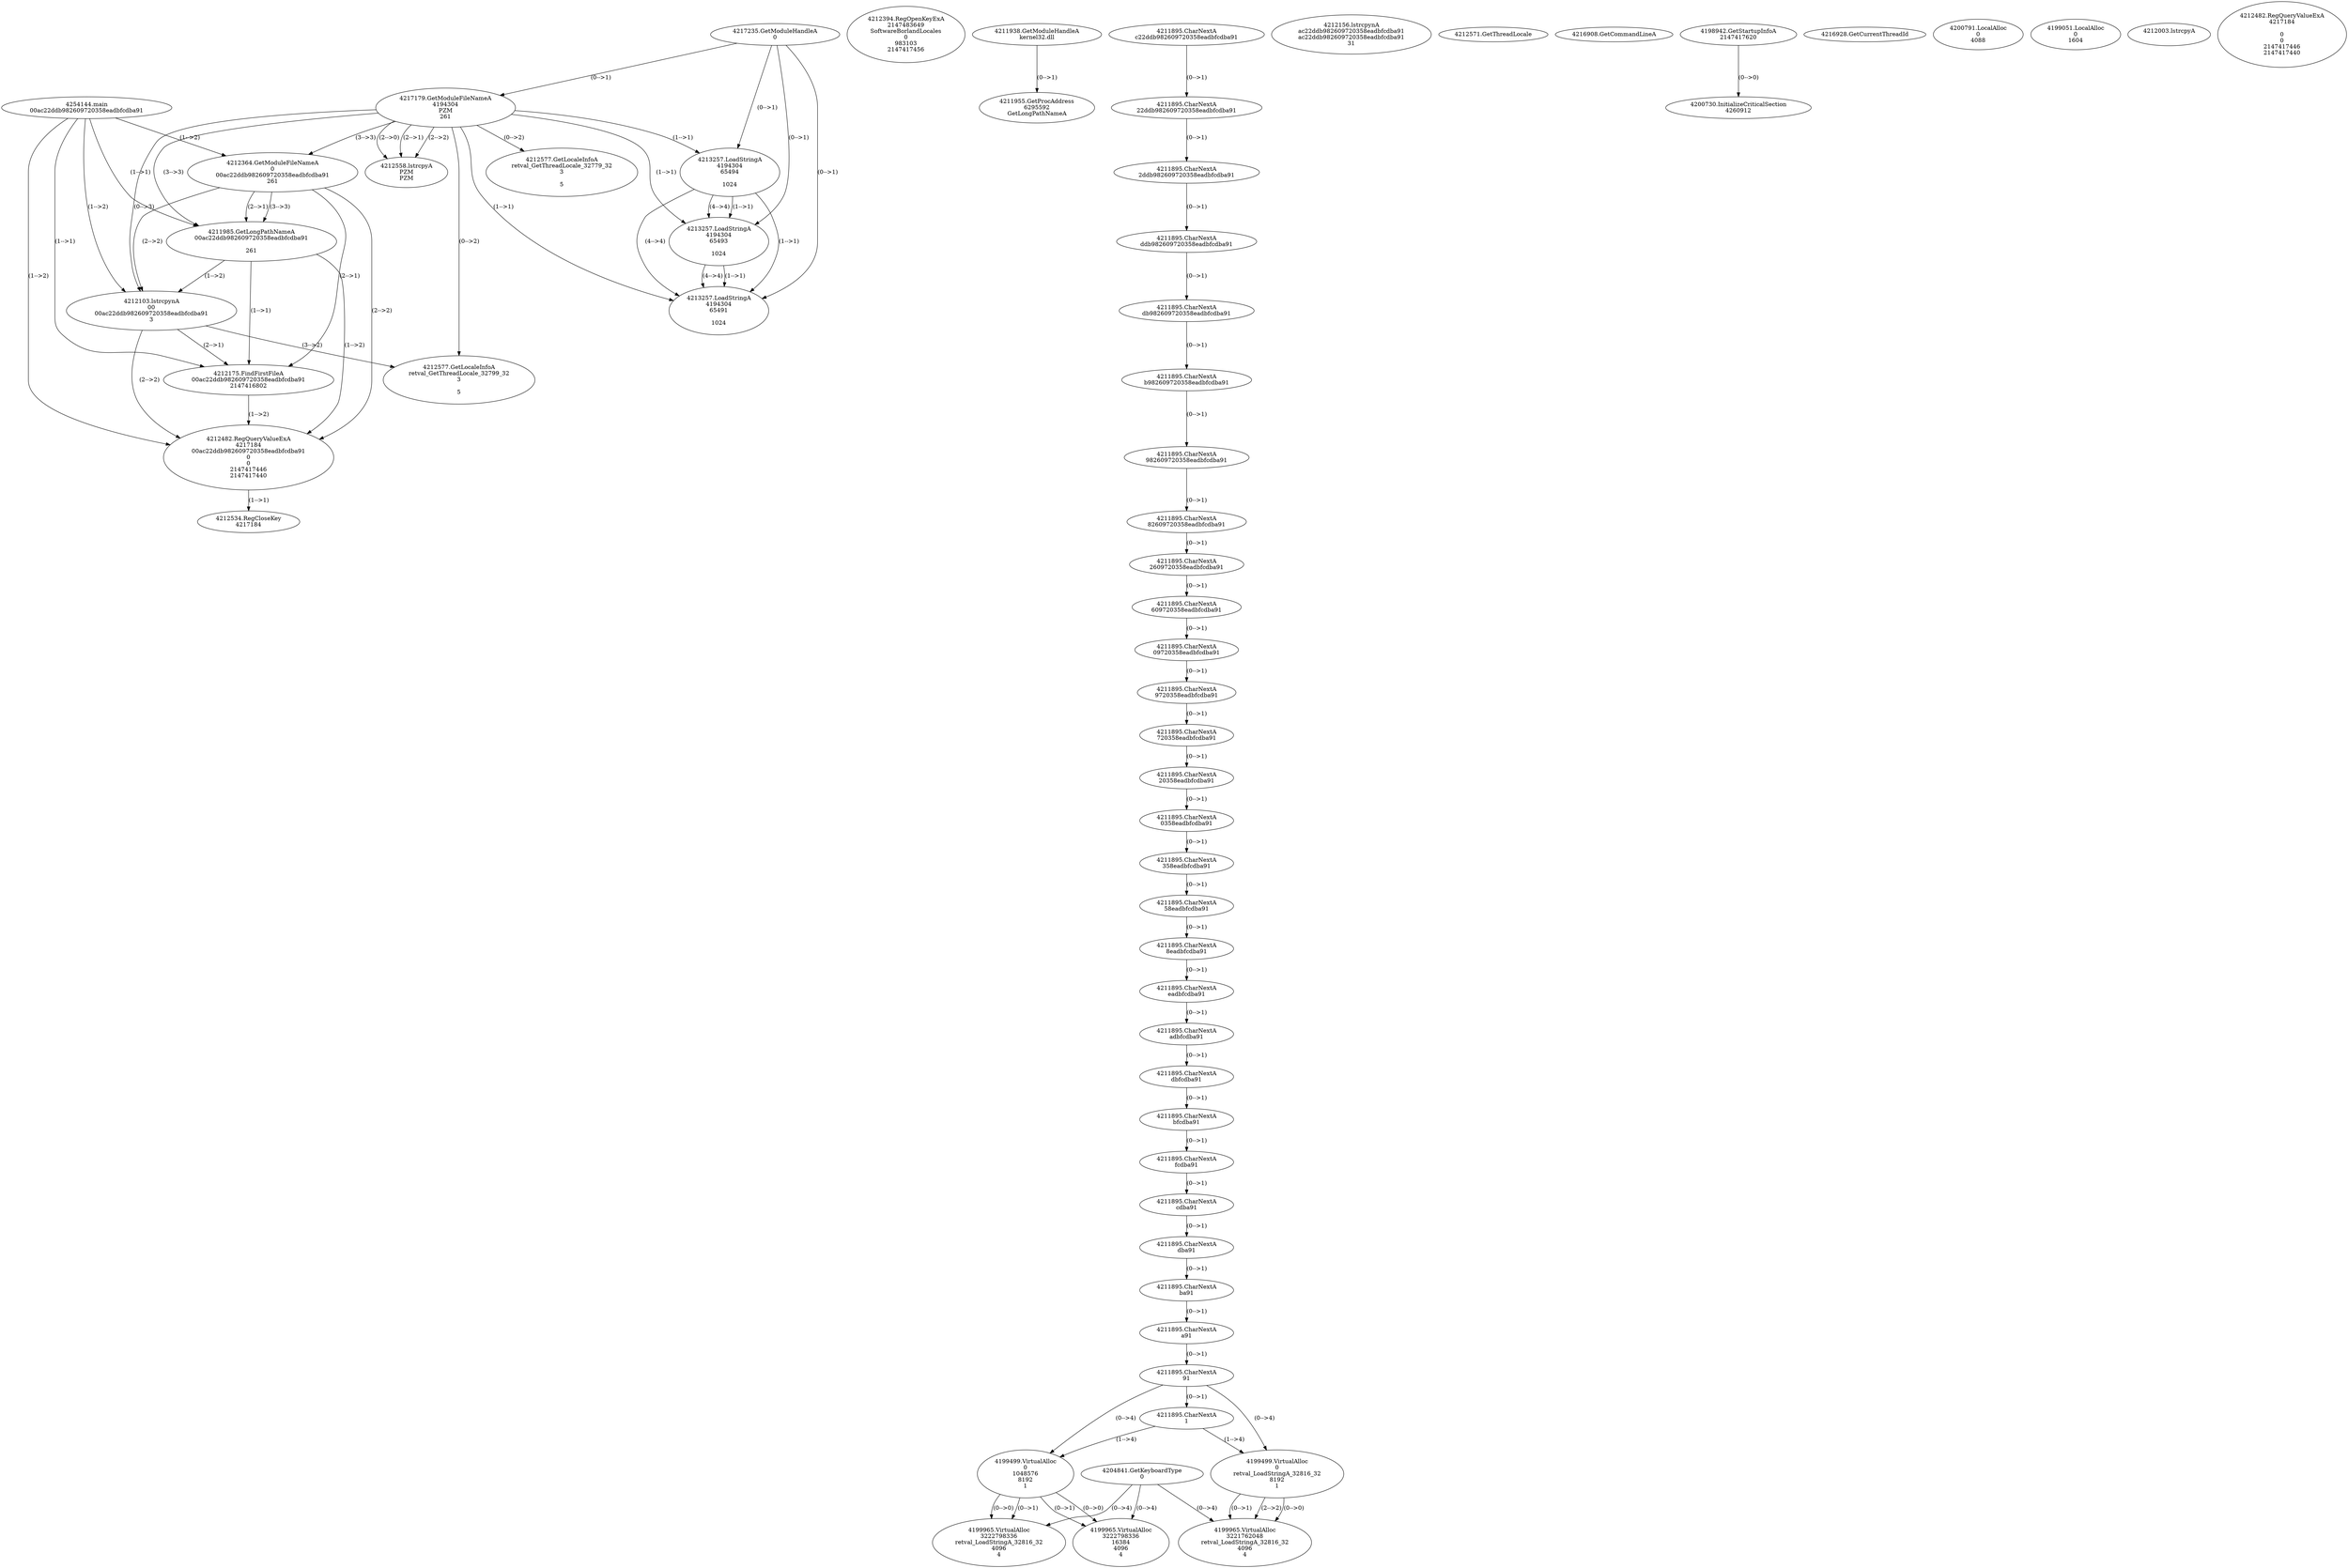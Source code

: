 // Global SCDG with merge call
digraph {
	0 [label="4254144.main
00ac22ddb982609720358eadbfcdba91"]
	1 [label="4217235.GetModuleHandleA
0"]
	2 [label="4217179.GetModuleFileNameA
4194304
PZM
261"]
	1 -> 2 [label="(0-->1)"]
	3 [label="4212364.GetModuleFileNameA
0
00ac22ddb982609720358eadbfcdba91
261"]
	0 -> 3 [label="(1-->2)"]
	2 -> 3 [label="(3-->3)"]
	4 [label="4212394.RegOpenKeyExA
2147483649
Software\Borland\Locales
0
983103
2147417456"]
	5 [label="4211938.GetModuleHandleA
kernel32.dll"]
	6 [label="4211955.GetProcAddress
6295592
GetLongPathNameA"]
	5 -> 6 [label="(0-->1)"]
	7 [label="4211985.GetLongPathNameA
00ac22ddb982609720358eadbfcdba91

261"]
	0 -> 7 [label="(1-->1)"]
	3 -> 7 [label="(2-->1)"]
	2 -> 7 [label="(3-->3)"]
	3 -> 7 [label="(3-->3)"]
	8 [label="4212103.lstrcpynA
00
00ac22ddb982609720358eadbfcdba91
3"]
	0 -> 8 [label="(1-->2)"]
	3 -> 8 [label="(2-->2)"]
	7 -> 8 [label="(1-->2)"]
	2 -> 8 [label="(0-->3)"]
	9 [label="4211895.CharNextA
c22ddb982609720358eadbfcdba91"]
	10 [label="4211895.CharNextA
22ddb982609720358eadbfcdba91"]
	9 -> 10 [label="(0-->1)"]
	11 [label="4211895.CharNextA
2ddb982609720358eadbfcdba91"]
	10 -> 11 [label="(0-->1)"]
	12 [label="4211895.CharNextA
ddb982609720358eadbfcdba91"]
	11 -> 12 [label="(0-->1)"]
	13 [label="4211895.CharNextA
db982609720358eadbfcdba91"]
	12 -> 13 [label="(0-->1)"]
	14 [label="4211895.CharNextA
b982609720358eadbfcdba91"]
	13 -> 14 [label="(0-->1)"]
	15 [label="4211895.CharNextA
982609720358eadbfcdba91"]
	14 -> 15 [label="(0-->1)"]
	16 [label="4211895.CharNextA
82609720358eadbfcdba91"]
	15 -> 16 [label="(0-->1)"]
	17 [label="4211895.CharNextA
2609720358eadbfcdba91"]
	16 -> 17 [label="(0-->1)"]
	18 [label="4211895.CharNextA
609720358eadbfcdba91"]
	17 -> 18 [label="(0-->1)"]
	19 [label="4211895.CharNextA
09720358eadbfcdba91"]
	18 -> 19 [label="(0-->1)"]
	20 [label="4211895.CharNextA
9720358eadbfcdba91"]
	19 -> 20 [label="(0-->1)"]
	21 [label="4211895.CharNextA
720358eadbfcdba91"]
	20 -> 21 [label="(0-->1)"]
	22 [label="4211895.CharNextA
20358eadbfcdba91"]
	21 -> 22 [label="(0-->1)"]
	23 [label="4211895.CharNextA
0358eadbfcdba91"]
	22 -> 23 [label="(0-->1)"]
	24 [label="4211895.CharNextA
358eadbfcdba91"]
	23 -> 24 [label="(0-->1)"]
	25 [label="4211895.CharNextA
58eadbfcdba91"]
	24 -> 25 [label="(0-->1)"]
	26 [label="4211895.CharNextA
8eadbfcdba91"]
	25 -> 26 [label="(0-->1)"]
	27 [label="4211895.CharNextA
eadbfcdba91"]
	26 -> 27 [label="(0-->1)"]
	28 [label="4211895.CharNextA
adbfcdba91"]
	27 -> 28 [label="(0-->1)"]
	29 [label="4211895.CharNextA
dbfcdba91"]
	28 -> 29 [label="(0-->1)"]
	30 [label="4211895.CharNextA
bfcdba91"]
	29 -> 30 [label="(0-->1)"]
	31 [label="4211895.CharNextA
fcdba91"]
	30 -> 31 [label="(0-->1)"]
	32 [label="4211895.CharNextA
cdba91"]
	31 -> 32 [label="(0-->1)"]
	33 [label="4211895.CharNextA
dba91"]
	32 -> 33 [label="(0-->1)"]
	34 [label="4211895.CharNextA
ba91"]
	33 -> 34 [label="(0-->1)"]
	35 [label="4211895.CharNextA
a91"]
	34 -> 35 [label="(0-->1)"]
	36 [label="4211895.CharNextA
91"]
	35 -> 36 [label="(0-->1)"]
	37 [label="4211895.CharNextA
1"]
	36 -> 37 [label="(0-->1)"]
	38 [label="4212156.lstrcpynA
ac22ddb982609720358eadbfcdba91
ac22ddb982609720358eadbfcdba91
31"]
	39 [label="4212175.FindFirstFileA
00ac22ddb982609720358eadbfcdba91
2147416802"]
	0 -> 39 [label="(1-->1)"]
	3 -> 39 [label="(2-->1)"]
	7 -> 39 [label="(1-->1)"]
	8 -> 39 [label="(2-->1)"]
	40 [label="4212482.RegQueryValueExA
4217184
00ac22ddb982609720358eadbfcdba91
0
0
2147417446
2147417440"]
	0 -> 40 [label="(1-->2)"]
	3 -> 40 [label="(2-->2)"]
	7 -> 40 [label="(1-->2)"]
	8 -> 40 [label="(2-->2)"]
	39 -> 40 [label="(1-->2)"]
	41 [label="4212534.RegCloseKey
4217184"]
	40 -> 41 [label="(1-->1)"]
	42 [label="4212558.lstrcpyA
PZM
PZM"]
	2 -> 42 [label="(2-->1)"]
	2 -> 42 [label="(2-->2)"]
	2 -> 42 [label="(2-->0)"]
	43 [label="4212571.GetThreadLocale
"]
	44 [label="4212577.GetLocaleInfoA
retval_GetThreadLocale_32799_32
3

5"]
	2 -> 44 [label="(0-->2)"]
	8 -> 44 [label="(3-->2)"]
	45 [label="4204841.GetKeyboardType
0"]
	46 [label="4216908.GetCommandLineA
"]
	47 [label="4198942.GetStartupInfoA
2147417620"]
	48 [label="4216928.GetCurrentThreadId
"]
	49 [label="4213257.LoadStringA
4194304
65494

1024"]
	1 -> 49 [label="(0-->1)"]
	2 -> 49 [label="(1-->1)"]
	50 [label="4213257.LoadStringA
4194304
65493

1024"]
	1 -> 50 [label="(0-->1)"]
	2 -> 50 [label="(1-->1)"]
	49 -> 50 [label="(1-->1)"]
	49 -> 50 [label="(4-->4)"]
	51 [label="4213257.LoadStringA
4194304
65491

1024"]
	1 -> 51 [label="(0-->1)"]
	2 -> 51 [label="(1-->1)"]
	49 -> 51 [label="(1-->1)"]
	50 -> 51 [label="(1-->1)"]
	49 -> 51 [label="(4-->4)"]
	50 -> 51 [label="(4-->4)"]
	52 [label="4200730.InitializeCriticalSection
4260912"]
	47 -> 52 [label="(0-->0)"]
	53 [label="4200791.LocalAlloc
0
4088"]
	54 [label="4199499.VirtualAlloc
0
1048576
8192
1"]
	36 -> 54 [label="(0-->4)"]
	37 -> 54 [label="(1-->4)"]
	55 [label="4199051.LocalAlloc
0
1604"]
	56 [label="4199965.VirtualAlloc
3222798336
16384
4096
4"]
	54 -> 56 [label="(0-->1)"]
	45 -> 56 [label="(0-->4)"]
	54 -> 56 [label="(0-->0)"]
	57 [label="4199499.VirtualAlloc
0
retval_LoadStringA_32816_32
8192
1"]
	36 -> 57 [label="(0-->4)"]
	37 -> 57 [label="(1-->4)"]
	58 [label="4199965.VirtualAlloc
3221762048
retval_LoadStringA_32816_32
4096
4"]
	57 -> 58 [label="(0-->1)"]
	57 -> 58 [label="(2-->2)"]
	45 -> 58 [label="(0-->4)"]
	57 -> 58 [label="(0-->0)"]
	59 [label="4199965.VirtualAlloc
3222798336
retval_LoadStringA_32816_32
4096
4"]
	54 -> 59 [label="(0-->1)"]
	45 -> 59 [label="(0-->4)"]
	54 -> 59 [label="(0-->0)"]
	60 [label="4212003.lstrcpyA

"]
	61 [label="4212482.RegQueryValueExA
4217184

0
0
2147417446
2147417440"]
	62 [label="4212577.GetLocaleInfoA
retval_GetThreadLocale_32779_32
3

5"]
	2 -> 62 [label="(0-->2)"]
}
